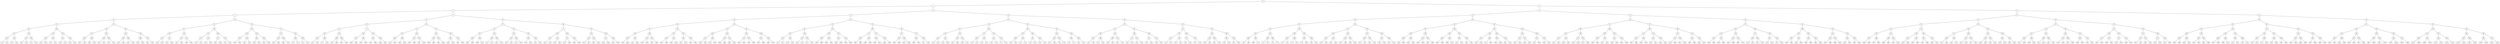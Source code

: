 graph G {
0 [name=0];
1 [name=1];
2 [name=2];
3 [name=3];
4 [name=4];
5 [name=5];
6 [name=6];
7 [name=7];
8 [name=8];
9 [name=9];
10 [name=10];
11 [name=11];
12 [name=12];
13 [name=13];
14 [name=14];
15 [name=15];
16 [name=16];
17 [name=17];
18 [name=18];
19 [name=19];
20 [name=20];
21 [name=21];
22 [name=22];
23 [name=23];
24 [name=24];
25 [name=25];
26 [name=26];
27 [name=27];
28 [name=28];
29 [name=29];
30 [name=30];
31 [name=31];
32 [name=32];
33 [name=33];
34 [name=34];
35 [name=35];
36 [name=36];
37 [name=37];
38 [name=38];
39 [name=39];
40 [name=40];
41 [name=41];
42 [name=42];
43 [name=43];
44 [name=44];
45 [name=45];
46 [name=46];
47 [name=47];
48 [name=48];
49 [name=49];
50 [name=50];
51 [name=51];
52 [name=52];
53 [name=53];
54 [name=54];
55 [name=55];
56 [name=56];
57 [name=57];
58 [name=58];
59 [name=59];
60 [name=60];
61 [name=61];
62 [name=62];
63 [name=63];
64 [name=64];
65 [name=65];
66 [name=66];
67 [name=67];
68 [name=68];
69 [name=69];
70 [name=70];
71 [name=71];
72 [name=72];
73 [name=73];
74 [name=74];
75 [name=75];
76 [name=76];
77 [name=77];
78 [name=78];
79 [name=79];
80 [name=80];
81 [name=81];
82 [name=82];
83 [name=83];
84 [name=84];
85 [name=85];
86 [name=86];
87 [name=87];
88 [name=88];
89 [name=89];
90 [name=90];
91 [name=91];
92 [name=92];
93 [name=93];
94 [name=94];
95 [name=95];
96 [name=96];
97 [name=97];
98 [name=98];
99 [name=99];
100 [name=100];
101 [name=101];
102 [name=102];
103 [name=103];
104 [name=104];
105 [name=105];
106 [name=106];
107 [name=107];
108 [name=108];
109 [name=109];
110 [name=110];
111 [name=111];
112 [name=112];
113 [name=113];
114 [name=114];
115 [name=115];
116 [name=116];
117 [name=117];
118 [name=118];
119 [name=119];
120 [name=120];
121 [name=121];
122 [name=122];
123 [name=123];
124 [name=124];
125 [name=125];
126 [name=126];
127 [name=127];
128 [name=128];
129 [name=129];
130 [name=130];
131 [name=131];
132 [name=132];
133 [name=133];
134 [name=134];
135 [name=135];
136 [name=136];
137 [name=137];
138 [name=138];
139 [name=139];
140 [name=140];
141 [name=141];
142 [name=142];
143 [name=143];
144 [name=144];
145 [name=145];
146 [name=146];
147 [name=147];
148 [name=148];
149 [name=149];
150 [name=150];
151 [name=151];
152 [name=152];
153 [name=153];
154 [name=154];
155 [name=155];
156 [name=156];
157 [name=157];
158 [name=158];
159 [name=159];
160 [name=160];
161 [name=161];
162 [name=162];
163 [name=163];
164 [name=164];
165 [name=165];
166 [name=166];
167 [name=167];
168 [name=168];
169 [name=169];
170 [name=170];
171 [name=171];
172 [name=172];
173 [name=173];
174 [name=174];
175 [name=175];
176 [name=176];
177 [name=177];
178 [name=178];
179 [name=179];
180 [name=180];
181 [name=181];
182 [name=182];
183 [name=183];
184 [name=184];
185 [name=185];
186 [name=186];
187 [name=187];
188 [name=188];
189 [name=189];
190 [name=190];
191 [name=191];
192 [name=192];
193 [name=193];
194 [name=194];
195 [name=195];
196 [name=196];
197 [name=197];
198 [name=198];
199 [name=199];
200 [name=200];
201 [name=201];
202 [name=202];
203 [name=203];
204 [name=204];
205 [name=205];
206 [name=206];
207 [name=207];
208 [name=208];
209 [name=209];
210 [name=210];
211 [name=211];
212 [name=212];
213 [name=213];
214 [name=214];
215 [name=215];
216 [name=216];
217 [name=217];
218 [name=218];
219 [name=219];
220 [name=220];
221 [name=221];
222 [name=222];
223 [name=223];
224 [name=224];
225 [name=225];
226 [name=226];
227 [name=227];
228 [name=228];
229 [name=229];
230 [name=230];
231 [name=231];
232 [name=232];
233 [name=233];
234 [name=234];
235 [name=235];
236 [name=236];
237 [name=237];
238 [name=238];
239 [name=239];
240 [name=240];
241 [name=241];
242 [name=242];
243 [name=243];
244 [name=244];
245 [name=245];
246 [name=246];
247 [name=247];
248 [name=248];
249 [name=249];
250 [name=250];
251 [name=251];
252 [name=252];
253 [name=253];
254 [name=254];
255 [name=255];
256 [name=256];
257 [name=257];
258 [name=258];
259 [name=259];
260 [name=260];
261 [name=261];
262 [name=262];
263 [name=263];
264 [name=264];
265 [name=265];
266 [name=266];
267 [name=267];
268 [name=268];
269 [name=269];
270 [name=270];
271 [name=271];
272 [name=272];
273 [name=273];
274 [name=274];
275 [name=275];
276 [name=276];
277 [name=277];
278 [name=278];
279 [name=279];
280 [name=280];
281 [name=281];
282 [name=282];
283 [name=283];
284 [name=284];
285 [name=285];
286 [name=286];
287 [name=287];
288 [name=288];
289 [name=289];
290 [name=290];
291 [name=291];
292 [name=292];
293 [name=293];
294 [name=294];
295 [name=295];
296 [name=296];
297 [name=297];
298 [name=298];
299 [name=299];
300 [name=300];
301 [name=301];
302 [name=302];
303 [name=303];
304 [name=304];
305 [name=305];
306 [name=306];
307 [name=307];
308 [name=308];
309 [name=309];
310 [name=310];
311 [name=311];
312 [name=312];
313 [name=313];
314 [name=314];
315 [name=315];
316 [name=316];
317 [name=317];
318 [name=318];
319 [name=319];
320 [name=320];
321 [name=321];
322 [name=322];
323 [name=323];
324 [name=324];
325 [name=325];
326 [name=326];
327 [name=327];
328 [name=328];
329 [name=329];
330 [name=330];
331 [name=331];
332 [name=332];
333 [name=333];
334 [name=334];
335 [name=335];
336 [name=336];
337 [name=337];
338 [name=338];
339 [name=339];
340 [name=340];
341 [name=341];
342 [name=342];
343 [name=343];
344 [name=344];
345 [name=345];
346 [name=346];
347 [name=347];
348 [name=348];
349 [name=349];
350 [name=350];
351 [name=351];
352 [name=352];
353 [name=353];
354 [name=354];
355 [name=355];
356 [name=356];
357 [name=357];
358 [name=358];
359 [name=359];
360 [name=360];
361 [name=361];
362 [name=362];
363 [name=363];
364 [name=364];
365 [name=365];
366 [name=366];
367 [name=367];
368 [name=368];
369 [name=369];
370 [name=370];
371 [name=371];
372 [name=372];
373 [name=373];
374 [name=374];
375 [name=375];
376 [name=376];
377 [name=377];
378 [name=378];
379 [name=379];
380 [name=380];
381 [name=381];
382 [name=382];
383 [name=383];
384 [name=384];
385 [name=385];
386 [name=386];
387 [name=387];
388 [name=388];
389 [name=389];
390 [name=390];
391 [name=391];
392 [name=392];
393 [name=393];
394 [name=394];
395 [name=395];
396 [name=396];
397 [name=397];
398 [name=398];
399 [name=399];
400 [name=400];
401 [name=401];
402 [name=402];
403 [name=403];
404 [name=404];
405 [name=405];
406 [name=406];
407 [name=407];
408 [name=408];
409 [name=409];
410 [name=410];
411 [name=411];
412 [name=412];
413 [name=413];
414 [name=414];
415 [name=415];
416 [name=416];
417 [name=417];
418 [name=418];
419 [name=419];
420 [name=420];
421 [name=421];
422 [name=422];
423 [name=423];
424 [name=424];
425 [name=425];
426 [name=426];
427 [name=427];
428 [name=428];
429 [name=429];
430 [name=430];
431 [name=431];
432 [name=432];
433 [name=433];
434 [name=434];
435 [name=435];
436 [name=436];
437 [name=437];
438 [name=438];
439 [name=439];
440 [name=440];
441 [name=441];
442 [name=442];
443 [name=443];
444 [name=444];
445 [name=445];
446 [name=446];
447 [name=447];
448 [name=448];
449 [name=449];
450 [name=450];
451 [name=451];
452 [name=452];
453 [name=453];
454 [name=454];
455 [name=455];
456 [name=456];
457 [name=457];
458 [name=458];
459 [name=459];
460 [name=460];
461 [name=461];
462 [name=462];
463 [name=463];
464 [name=464];
465 [name=465];
466 [name=466];
467 [name=467];
468 [name=468];
469 [name=469];
470 [name=470];
471 [name=471];
472 [name=472];
473 [name=473];
474 [name=474];
475 [name=475];
476 [name=476];
477 [name=477];
478 [name=478];
479 [name=479];
480 [name=480];
481 [name=481];
482 [name=482];
483 [name=483];
484 [name=484];
485 [name=485];
486 [name=486];
487 [name=487];
488 [name=488];
489 [name=489];
490 [name=490];
491 [name=491];
492 [name=492];
493 [name=493];
494 [name=494];
495 [name=495];
496 [name=496];
497 [name=497];
498 [name=498];
499 [name=499];
500 [name=500];
501 [name=501];
502 [name=502];
503 [name=503];
504 [name=504];
505 [name=505];
506 [name=506];
507 [name=507];
508 [name=508];
509 [name=509];
510 [name=510];
511 [name=511];
512 [name=512];
513 [name=513];
514 [name=514];
515 [name=515];
516 [name=516];
517 [name=517];
518 [name=518];
519 [name=519];
520 [name=520];
521 [name=521];
522 [name=522];
523 [name=523];
524 [name=524];
525 [name=525];
526 [name=526];
527 [name=527];
528 [name=528];
529 [name=529];
530 [name=530];
531 [name=531];
532 [name=532];
533 [name=533];
534 [name=534];
535 [name=535];
536 [name=536];
537 [name=537];
538 [name=538];
539 [name=539];
540 [name=540];
541 [name=541];
542 [name=542];
543 [name=543];
544 [name=544];
545 [name=545];
546 [name=546];
547 [name=547];
548 [name=548];
549 [name=549];
550 [name=550];
551 [name=551];
552 [name=552];
553 [name=553];
554 [name=554];
555 [name=555];
556 [name=556];
557 [name=557];
558 [name=558];
559 [name=559];
560 [name=560];
561 [name=561];
562 [name=562];
563 [name=563];
564 [name=564];
565 [name=565];
566 [name=566];
567 [name=567];
568 [name=568];
569 [name=569];
570 [name=570];
571 [name=571];
572 [name=572];
573 [name=573];
574 [name=574];
575 [name=575];
576 [name=576];
577 [name=577];
578 [name=578];
579 [name=579];
580 [name=580];
581 [name=581];
582 [name=582];
583 [name=583];
584 [name=584];
585 [name=585];
586 [name=586];
587 [name=587];
588 [name=588];
589 [name=589];
590 [name=590];
591 [name=591];
592 [name=592];
593 [name=593];
594 [name=594];
595 [name=595];
596 [name=596];
597 [name=597];
598 [name=598];
599 [name=599];
600 [name=600];
601 [name=601];
602 [name=602];
603 [name=603];
604 [name=604];
605 [name=605];
606 [name=606];
607 [name=607];
608 [name=608];
609 [name=609];
610 [name=610];
611 [name=611];
612 [name=612];
613 [name=613];
614 [name=614];
615 [name=615];
616 [name=616];
617 [name=617];
618 [name=618];
619 [name=619];
620 [name=620];
621 [name=621];
622 [name=622];
623 [name=623];
624 [name=624];
625 [name=625];
626 [name=626];
627 [name=627];
628 [name=628];
629 [name=629];
630 [name=630];
631 [name=631];
632 [name=632];
633 [name=633];
634 [name=634];
635 [name=635];
636 [name=636];
637 [name=637];
638 [name=638];
639 [name=639];
640 [name=640];
641 [name=641];
642 [name=642];
643 [name=643];
644 [name=644];
645 [name=645];
646 [name=646];
647 [name=647];
648 [name=648];
649 [name=649];
650 [name=650];
651 [name=651];
652 [name=652];
653 [name=653];
654 [name=654];
655 [name=655];
656 [name=656];
657 [name=657];
658 [name=658];
659 [name=659];
660 [name=660];
661 [name=661];
662 [name=662];
663 [name=663];
664 [name=664];
665 [name=665];
666 [name=666];
667 [name=667];
668 [name=668];
669 [name=669];
670 [name=670];
671 [name=671];
672 [name=672];
673 [name=673];
674 [name=674];
675 [name=675];
676 [name=676];
677 [name=677];
678 [name=678];
679 [name=679];
680 [name=680];
681 [name=681];
682 [name=682];
683 [name=683];
684 [name=684];
685 [name=685];
686 [name=686];
687 [name=687];
688 [name=688];
689 [name=689];
690 [name=690];
691 [name=691];
692 [name=692];
693 [name=693];
694 [name=694];
695 [name=695];
696 [name=696];
697 [name=697];
698 [name=698];
699 [name=699];
700 [name=700];
701 [name=701];
702 [name=702];
703 [name=703];
704 [name=704];
705 [name=705];
706 [name=706];
707 [name=707];
708 [name=708];
709 [name=709];
710 [name=710];
711 [name=711];
712 [name=712];
713 [name=713];
714 [name=714];
715 [name=715];
716 [name=716];
717 [name=717];
718 [name=718];
719 [name=719];
720 [name=720];
721 [name=721];
722 [name=722];
723 [name=723];
724 [name=724];
725 [name=725];
726 [name=726];
727 [name=727];
728 [name=728];
729 [name=729];
730 [name=730];
731 [name=731];
732 [name=732];
733 [name=733];
734 [name=734];
735 [name=735];
736 [name=736];
737 [name=737];
738 [name=738];
739 [name=739];
740 [name=740];
741 [name=741];
742 [name=742];
743 [name=743];
744 [name=744];
745 [name=745];
746 [name=746];
747 [name=747];
748 [name=748];
749 [name=749];
750 [name=750];
751 [name=751];
752 [name=752];
753 [name=753];
754 [name=754];
755 [name=755];
756 [name=756];
757 [name=757];
758 [name=758];
759 [name=759];
760 [name=760];
761 [name=761];
762 [name=762];
763 [name=763];
764 [name=764];
765 [name=765];
766 [name=766];
767 [name=767];
768 [name=768];
769 [name=769];
770 [name=770];
771 [name=771];
772 [name=772];
773 [name=773];
774 [name=774];
775 [name=775];
776 [name=776];
777 [name=777];
778 [name=778];
779 [name=779];
780 [name=780];
781 [name=781];
782 [name=782];
783 [name=783];
784 [name=784];
785 [name=785];
786 [name=786];
787 [name=787];
788 [name=788];
789 [name=789];
790 [name=790];
791 [name=791];
792 [name=792];
793 [name=793];
794 [name=794];
795 [name=795];
796 [name=796];
797 [name=797];
798 [name=798];
799 [name=799];
800 [name=800];
801 [name=801];
802 [name=802];
803 [name=803];
804 [name=804];
805 [name=805];
806 [name=806];
807 [name=807];
808 [name=808];
809 [name=809];
810 [name=810];
811 [name=811];
812 [name=812];
813 [name=813];
814 [name=814];
815 [name=815];
816 [name=816];
817 [name=817];
818 [name=818];
819 [name=819];
820 [name=820];
821 [name=821];
822 [name=822];
823 [name=823];
824 [name=824];
825 [name=825];
826 [name=826];
827 [name=827];
828 [name=828];
829 [name=829];
830 [name=830];
831 [name=831];
832 [name=832];
833 [name=833];
834 [name=834];
835 [name=835];
836 [name=836];
837 [name=837];
838 [name=838];
839 [name=839];
840 [name=840];
841 [name=841];
842 [name=842];
843 [name=843];
844 [name=844];
845 [name=845];
846 [name=846];
847 [name=847];
848 [name=848];
849 [name=849];
850 [name=850];
851 [name=851];
852 [name=852];
853 [name=853];
854 [name=854];
855 [name=855];
856 [name=856];
857 [name=857];
858 [name=858];
859 [name=859];
860 [name=860];
861 [name=861];
862 [name=862];
863 [name=863];
864 [name=864];
865 [name=865];
866 [name=866];
867 [name=867];
868 [name=868];
869 [name=869];
870 [name=870];
871 [name=871];
872 [name=872];
873 [name=873];
874 [name=874];
875 [name=875];
876 [name=876];
877 [name=877];
878 [name=878];
879 [name=879];
880 [name=880];
881 [name=881];
882 [name=882];
883 [name=883];
884 [name=884];
885 [name=885];
886 [name=886];
887 [name=887];
888 [name=888];
889 [name=889];
890 [name=890];
891 [name=891];
892 [name=892];
893 [name=893];
894 [name=894];
895 [name=895];
896 [name=896];
897 [name=897];
898 [name=898];
899 [name=899];
900 [name=900];
901 [name=901];
902 [name=902];
903 [name=903];
904 [name=904];
905 [name=905];
906 [name=906];
907 [name=907];
908 [name=908];
909 [name=909];
910 [name=910];
911 [name=911];
912 [name=912];
913 [name=913];
914 [name=914];
915 [name=915];
916 [name=916];
917 [name=917];
918 [name=918];
919 [name=919];
920 [name=920];
921 [name=921];
922 [name=922];
923 [name=923];
924 [name=924];
925 [name=925];
926 [name=926];
927 [name=927];
928 [name=928];
929 [name=929];
930 [name=930];
931 [name=931];
932 [name=932];
933 [name=933];
934 [name=934];
935 [name=935];
936 [name=936];
937 [name=937];
938 [name=938];
939 [name=939];
940 [name=940];
941 [name=941];
942 [name=942];
943 [name=943];
944 [name=944];
945 [name=945];
946 [name=946];
947 [name=947];
948 [name=948];
949 [name=949];
950 [name=950];
951 [name=951];
952 [name=952];
953 [name=953];
954 [name=954];
955 [name=955];
956 [name=956];
957 [name=957];
958 [name=958];
959 [name=959];
960 [name=960];
961 [name=961];
962 [name=962];
963 [name=963];
964 [name=964];
965 [name=965];
966 [name=966];
967 [name=967];
968 [name=968];
969 [name=969];
970 [name=970];
971 [name=971];
972 [name=972];
973 [name=973];
974 [name=974];
975 [name=975];
976 [name=976];
977 [name=977];
978 [name=978];
979 [name=979];
980 [name=980];
981 [name=981];
982 [name=982];
983 [name=983];
984 [name=984];
985 [name=985];
986 [name=986];
987 [name=987];
988 [name=988];
989 [name=989];
990 [name=990];
991 [name=991];
992 [name=992];
993 [name=993];
994 [name=994];
995 [name=995];
996 [name=996];
997 [name=997];
998 [name=998];
999 [name=999];
1000 [name=1000];
1001 [name=1001];
1002 [name=1002];
1003 [name=1003];
1004 [name=1004];
1005 [name=1005];
1006 [name=1006];
1007 [name=1007];
1008 [name=1008];
1009 [name=1009];
1010 [name=1010];
1011 [name=1011];
1012 [name=1012];
1013 [name=1013];
1014 [name=1014];
1015 [name=1015];
1016 [name=1016];
1017 [name=1017];
1018 [name=1018];
1019 [name=1019];
1020 [name=1020];
1021 [name=1021];
1022 [name=1022];
0--1 ;
0--2 ;
1--3 ;
1--4 ;
2--5 ;
2--6 ;
3--7 ;
3--8 ;
4--9 ;
4--10 ;
5--11 ;
5--12 ;
6--13 ;
6--14 ;
7--15 ;
7--16 ;
8--17 ;
8--18 ;
9--19 ;
9--20 ;
10--21 ;
10--22 ;
11--23 ;
11--24 ;
12--25 ;
12--26 ;
13--27 ;
13--28 ;
14--29 ;
14--30 ;
15--31 ;
15--32 ;
16--33 ;
16--34 ;
17--35 ;
17--36 ;
18--37 ;
18--38 ;
19--39 ;
19--40 ;
20--41 ;
20--42 ;
21--43 ;
21--44 ;
22--45 ;
22--46 ;
23--47 ;
23--48 ;
24--49 ;
24--50 ;
25--51 ;
25--52 ;
26--53 ;
26--54 ;
27--55 ;
27--56 ;
28--57 ;
28--58 ;
29--59 ;
29--60 ;
30--61 ;
30--62 ;
31--63 ;
31--64 ;
32--65 ;
32--66 ;
33--67 ;
33--68 ;
34--69 ;
34--70 ;
35--71 ;
35--72 ;
36--73 ;
36--74 ;
37--75 ;
37--76 ;
38--77 ;
38--78 ;
39--79 ;
39--80 ;
40--81 ;
40--82 ;
41--83 ;
41--84 ;
42--85 ;
42--86 ;
43--87 ;
43--88 ;
44--89 ;
44--90 ;
45--91 ;
45--92 ;
46--93 ;
46--94 ;
47--95 ;
47--96 ;
48--97 ;
48--98 ;
49--99 ;
49--100 ;
50--101 ;
50--102 ;
51--103 ;
51--104 ;
52--105 ;
52--106 ;
53--107 ;
53--108 ;
54--109 ;
54--110 ;
55--111 ;
55--112 ;
56--113 ;
56--114 ;
57--115 ;
57--116 ;
58--117 ;
58--118 ;
59--119 ;
59--120 ;
60--121 ;
60--122 ;
61--123 ;
61--124 ;
62--125 ;
62--126 ;
63--127 ;
63--128 ;
64--129 ;
64--130 ;
65--131 ;
65--132 ;
66--133 ;
66--134 ;
67--135 ;
67--136 ;
68--137 ;
68--138 ;
69--139 ;
69--140 ;
70--141 ;
70--142 ;
71--143 ;
71--144 ;
72--145 ;
72--146 ;
73--147 ;
73--148 ;
74--149 ;
74--150 ;
75--151 ;
75--152 ;
76--153 ;
76--154 ;
77--155 ;
77--156 ;
78--157 ;
78--158 ;
79--159 ;
79--160 ;
80--161 ;
80--162 ;
81--163 ;
81--164 ;
82--165 ;
82--166 ;
83--167 ;
83--168 ;
84--169 ;
84--170 ;
85--171 ;
85--172 ;
86--173 ;
86--174 ;
87--175 ;
87--176 ;
88--177 ;
88--178 ;
89--179 ;
89--180 ;
90--181 ;
90--182 ;
91--183 ;
91--184 ;
92--185 ;
92--186 ;
93--187 ;
93--188 ;
94--189 ;
94--190 ;
95--191 ;
95--192 ;
96--193 ;
96--194 ;
97--195 ;
97--196 ;
98--197 ;
98--198 ;
99--199 ;
99--200 ;
100--201 ;
100--202 ;
101--203 ;
101--204 ;
102--205 ;
102--206 ;
103--207 ;
103--208 ;
104--209 ;
104--210 ;
105--211 ;
105--212 ;
106--213 ;
106--214 ;
107--215 ;
107--216 ;
108--217 ;
108--218 ;
109--219 ;
109--220 ;
110--221 ;
110--222 ;
111--223 ;
111--224 ;
112--225 ;
112--226 ;
113--227 ;
113--228 ;
114--229 ;
114--230 ;
115--231 ;
115--232 ;
116--233 ;
116--234 ;
117--235 ;
117--236 ;
118--237 ;
118--238 ;
119--239 ;
119--240 ;
120--241 ;
120--242 ;
121--243 ;
121--244 ;
122--245 ;
122--246 ;
123--247 ;
123--248 ;
124--249 ;
124--250 ;
125--251 ;
125--252 ;
126--253 ;
126--254 ;
127--255 ;
127--256 ;
128--257 ;
128--258 ;
129--259 ;
129--260 ;
130--261 ;
130--262 ;
131--263 ;
131--264 ;
132--265 ;
132--266 ;
133--267 ;
133--268 ;
134--269 ;
134--270 ;
135--271 ;
135--272 ;
136--273 ;
136--274 ;
137--275 ;
137--276 ;
138--277 ;
138--278 ;
139--279 ;
139--280 ;
140--281 ;
140--282 ;
141--283 ;
141--284 ;
142--285 ;
142--286 ;
143--287 ;
143--288 ;
144--289 ;
144--290 ;
145--291 ;
145--292 ;
146--293 ;
146--294 ;
147--295 ;
147--296 ;
148--297 ;
148--298 ;
149--299 ;
149--300 ;
150--301 ;
150--302 ;
151--303 ;
151--304 ;
152--305 ;
152--306 ;
153--307 ;
153--308 ;
154--309 ;
154--310 ;
155--311 ;
155--312 ;
156--313 ;
156--314 ;
157--315 ;
157--316 ;
158--317 ;
158--318 ;
159--319 ;
159--320 ;
160--321 ;
160--322 ;
161--323 ;
161--324 ;
162--325 ;
162--326 ;
163--327 ;
163--328 ;
164--329 ;
164--330 ;
165--331 ;
165--332 ;
166--333 ;
166--334 ;
167--335 ;
167--336 ;
168--337 ;
168--338 ;
169--339 ;
169--340 ;
170--341 ;
170--342 ;
171--343 ;
171--344 ;
172--345 ;
172--346 ;
173--347 ;
173--348 ;
174--349 ;
174--350 ;
175--351 ;
175--352 ;
176--353 ;
176--354 ;
177--355 ;
177--356 ;
178--357 ;
178--358 ;
179--359 ;
179--360 ;
180--361 ;
180--362 ;
181--363 ;
181--364 ;
182--365 ;
182--366 ;
183--367 ;
183--368 ;
184--369 ;
184--370 ;
185--371 ;
185--372 ;
186--373 ;
186--374 ;
187--375 ;
187--376 ;
188--377 ;
188--378 ;
189--379 ;
189--380 ;
190--381 ;
190--382 ;
191--383 ;
191--384 ;
192--385 ;
192--386 ;
193--387 ;
193--388 ;
194--389 ;
194--390 ;
195--391 ;
195--392 ;
196--393 ;
196--394 ;
197--395 ;
197--396 ;
198--397 ;
198--398 ;
199--399 ;
199--400 ;
200--401 ;
200--402 ;
201--403 ;
201--404 ;
202--405 ;
202--406 ;
203--407 ;
203--408 ;
204--409 ;
204--410 ;
205--411 ;
205--412 ;
206--413 ;
206--414 ;
207--415 ;
207--416 ;
208--417 ;
208--418 ;
209--419 ;
209--420 ;
210--421 ;
210--422 ;
211--423 ;
211--424 ;
212--425 ;
212--426 ;
213--427 ;
213--428 ;
214--429 ;
214--430 ;
215--431 ;
215--432 ;
216--433 ;
216--434 ;
217--435 ;
217--436 ;
218--437 ;
218--438 ;
219--439 ;
219--440 ;
220--441 ;
220--442 ;
221--443 ;
221--444 ;
222--445 ;
222--446 ;
223--447 ;
223--448 ;
224--449 ;
224--450 ;
225--451 ;
225--452 ;
226--453 ;
226--454 ;
227--455 ;
227--456 ;
228--457 ;
228--458 ;
229--459 ;
229--460 ;
230--461 ;
230--462 ;
231--463 ;
231--464 ;
232--465 ;
232--466 ;
233--467 ;
233--468 ;
234--469 ;
234--470 ;
235--471 ;
235--472 ;
236--473 ;
236--474 ;
237--475 ;
237--476 ;
238--477 ;
238--478 ;
239--479 ;
239--480 ;
240--481 ;
240--482 ;
241--483 ;
241--484 ;
242--485 ;
242--486 ;
243--487 ;
243--488 ;
244--489 ;
244--490 ;
245--491 ;
245--492 ;
246--493 ;
246--494 ;
247--495 ;
247--496 ;
248--497 ;
248--498 ;
249--499 ;
249--500 ;
250--501 ;
250--502 ;
251--503 ;
251--504 ;
252--505 ;
252--506 ;
253--507 ;
253--508 ;
254--509 ;
254--510 ;
255--511 ;
255--512 ;
256--513 ;
256--514 ;
257--515 ;
257--516 ;
258--517 ;
258--518 ;
259--519 ;
259--520 ;
260--521 ;
260--522 ;
261--523 ;
261--524 ;
262--525 ;
262--526 ;
263--527 ;
263--528 ;
264--529 ;
264--530 ;
265--531 ;
265--532 ;
266--533 ;
266--534 ;
267--535 ;
267--536 ;
268--537 ;
268--538 ;
269--539 ;
269--540 ;
270--541 ;
270--542 ;
271--543 ;
271--544 ;
272--545 ;
272--546 ;
273--547 ;
273--548 ;
274--549 ;
274--550 ;
275--551 ;
275--552 ;
276--553 ;
276--554 ;
277--555 ;
277--556 ;
278--557 ;
278--558 ;
279--559 ;
279--560 ;
280--561 ;
280--562 ;
281--563 ;
281--564 ;
282--565 ;
282--566 ;
283--567 ;
283--568 ;
284--569 ;
284--570 ;
285--571 ;
285--572 ;
286--573 ;
286--574 ;
287--575 ;
287--576 ;
288--577 ;
288--578 ;
289--579 ;
289--580 ;
290--581 ;
290--582 ;
291--583 ;
291--584 ;
292--585 ;
292--586 ;
293--587 ;
293--588 ;
294--589 ;
294--590 ;
295--591 ;
295--592 ;
296--593 ;
296--594 ;
297--595 ;
297--596 ;
298--597 ;
298--598 ;
299--599 ;
299--600 ;
300--601 ;
300--602 ;
301--603 ;
301--604 ;
302--605 ;
302--606 ;
303--607 ;
303--608 ;
304--609 ;
304--610 ;
305--611 ;
305--612 ;
306--613 ;
306--614 ;
307--615 ;
307--616 ;
308--617 ;
308--618 ;
309--619 ;
309--620 ;
310--621 ;
310--622 ;
311--623 ;
311--624 ;
312--625 ;
312--626 ;
313--627 ;
313--628 ;
314--629 ;
314--630 ;
315--631 ;
315--632 ;
316--633 ;
316--634 ;
317--635 ;
317--636 ;
318--637 ;
318--638 ;
319--639 ;
319--640 ;
320--641 ;
320--642 ;
321--643 ;
321--644 ;
322--645 ;
322--646 ;
323--647 ;
323--648 ;
324--649 ;
324--650 ;
325--651 ;
325--652 ;
326--653 ;
326--654 ;
327--655 ;
327--656 ;
328--657 ;
328--658 ;
329--659 ;
329--660 ;
330--661 ;
330--662 ;
331--663 ;
331--664 ;
332--665 ;
332--666 ;
333--667 ;
333--668 ;
334--669 ;
334--670 ;
335--671 ;
335--672 ;
336--673 ;
336--674 ;
337--675 ;
337--676 ;
338--677 ;
338--678 ;
339--679 ;
339--680 ;
340--681 ;
340--682 ;
341--683 ;
341--684 ;
342--685 ;
342--686 ;
343--687 ;
343--688 ;
344--689 ;
344--690 ;
345--691 ;
345--692 ;
346--693 ;
346--694 ;
347--695 ;
347--696 ;
348--697 ;
348--698 ;
349--699 ;
349--700 ;
350--701 ;
350--702 ;
351--703 ;
351--704 ;
352--705 ;
352--706 ;
353--707 ;
353--708 ;
354--709 ;
354--710 ;
355--711 ;
355--712 ;
356--713 ;
356--714 ;
357--715 ;
357--716 ;
358--717 ;
358--718 ;
359--719 ;
359--720 ;
360--721 ;
360--722 ;
361--723 ;
361--724 ;
362--725 ;
362--726 ;
363--727 ;
363--728 ;
364--729 ;
364--730 ;
365--731 ;
365--732 ;
366--733 ;
366--734 ;
367--735 ;
367--736 ;
368--737 ;
368--738 ;
369--739 ;
369--740 ;
370--741 ;
370--742 ;
371--743 ;
371--744 ;
372--745 ;
372--746 ;
373--747 ;
373--748 ;
374--749 ;
374--750 ;
375--751 ;
375--752 ;
376--753 ;
376--754 ;
377--755 ;
377--756 ;
378--757 ;
378--758 ;
379--759 ;
379--760 ;
380--761 ;
380--762 ;
381--763 ;
381--764 ;
382--765 ;
382--766 ;
383--767 ;
383--768 ;
384--769 ;
384--770 ;
385--771 ;
385--772 ;
386--773 ;
386--774 ;
387--775 ;
387--776 ;
388--777 ;
388--778 ;
389--779 ;
389--780 ;
390--781 ;
390--782 ;
391--783 ;
391--784 ;
392--785 ;
392--786 ;
393--787 ;
393--788 ;
394--789 ;
394--790 ;
395--791 ;
395--792 ;
396--793 ;
396--794 ;
397--795 ;
397--796 ;
398--797 ;
398--798 ;
399--799 ;
399--800 ;
400--801 ;
400--802 ;
401--803 ;
401--804 ;
402--805 ;
402--806 ;
403--807 ;
403--808 ;
404--809 ;
404--810 ;
405--811 ;
405--812 ;
406--813 ;
406--814 ;
407--815 ;
407--816 ;
408--817 ;
408--818 ;
409--819 ;
409--820 ;
410--821 ;
410--822 ;
411--823 ;
411--824 ;
412--825 ;
412--826 ;
413--827 ;
413--828 ;
414--829 ;
414--830 ;
415--831 ;
415--832 ;
416--833 ;
416--834 ;
417--835 ;
417--836 ;
418--837 ;
418--838 ;
419--839 ;
419--840 ;
420--841 ;
420--842 ;
421--843 ;
421--844 ;
422--845 ;
422--846 ;
423--847 ;
423--848 ;
424--849 ;
424--850 ;
425--851 ;
425--852 ;
426--853 ;
426--854 ;
427--855 ;
427--856 ;
428--857 ;
428--858 ;
429--859 ;
429--860 ;
430--861 ;
430--862 ;
431--863 ;
431--864 ;
432--865 ;
432--866 ;
433--867 ;
433--868 ;
434--869 ;
434--870 ;
435--871 ;
435--872 ;
436--873 ;
436--874 ;
437--875 ;
437--876 ;
438--877 ;
438--878 ;
439--879 ;
439--880 ;
440--881 ;
440--882 ;
441--883 ;
441--884 ;
442--885 ;
442--886 ;
443--887 ;
443--888 ;
444--889 ;
444--890 ;
445--891 ;
445--892 ;
446--893 ;
446--894 ;
447--895 ;
447--896 ;
448--897 ;
448--898 ;
449--899 ;
449--900 ;
450--901 ;
450--902 ;
451--903 ;
451--904 ;
452--905 ;
452--906 ;
453--907 ;
453--908 ;
454--909 ;
454--910 ;
455--911 ;
455--912 ;
456--913 ;
456--914 ;
457--915 ;
457--916 ;
458--917 ;
458--918 ;
459--919 ;
459--920 ;
460--921 ;
460--922 ;
461--923 ;
461--924 ;
462--925 ;
462--926 ;
463--927 ;
463--928 ;
464--929 ;
464--930 ;
465--931 ;
465--932 ;
466--933 ;
466--934 ;
467--935 ;
467--936 ;
468--937 ;
468--938 ;
469--939 ;
469--940 ;
470--941 ;
470--942 ;
471--943 ;
471--944 ;
472--945 ;
472--946 ;
473--947 ;
473--948 ;
474--949 ;
474--950 ;
475--951 ;
475--952 ;
476--953 ;
476--954 ;
477--955 ;
477--956 ;
478--957 ;
478--958 ;
479--959 ;
479--960 ;
480--961 ;
480--962 ;
481--963 ;
481--964 ;
482--965 ;
482--966 ;
483--967 ;
483--968 ;
484--969 ;
484--970 ;
485--971 ;
485--972 ;
486--973 ;
486--974 ;
487--975 ;
487--976 ;
488--977 ;
488--978 ;
489--979 ;
489--980 ;
490--981 ;
490--982 ;
491--983 ;
491--984 ;
492--985 ;
492--986 ;
493--987 ;
493--988 ;
494--989 ;
494--990 ;
495--991 ;
495--992 ;
496--993 ;
496--994 ;
497--995 ;
497--996 ;
498--997 ;
498--998 ;
499--999 ;
499--1000 ;
500--1001 ;
500--1002 ;
501--1003 ;
501--1004 ;
502--1005 ;
502--1006 ;
503--1007 ;
503--1008 ;
504--1009 ;
504--1010 ;
505--1011 ;
505--1012 ;
506--1013 ;
506--1014 ;
507--1015 ;
507--1016 ;
508--1017 ;
508--1018 ;
509--1019 ;
509--1020 ;
510--1021 ;
510--1022 ;
}
